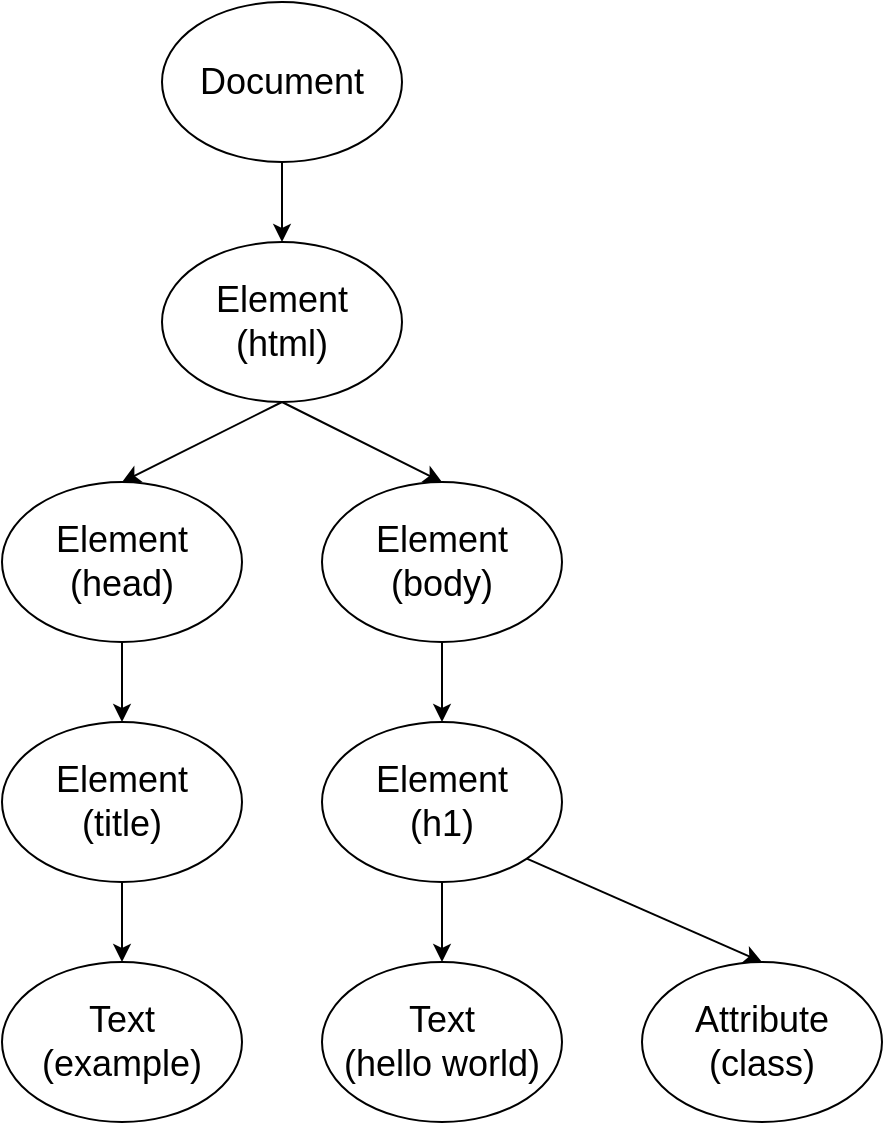 <mxfile version="21.3.7" type="device">
  <diagram name="第1頁" id="umt8CHyOZ_VusQxb9OI4">
    <mxGraphModel dx="866" dy="590" grid="1" gridSize="10" guides="1" tooltips="1" connect="1" arrows="1" fold="1" page="1" pageScale="1" pageWidth="827" pageHeight="1169" math="0" shadow="0">
      <root>
        <mxCell id="0" />
        <mxCell id="1" parent="0" />
        <mxCell id="48n7o6z_aa7ZRxHG1Xjg-1" value="&lt;font style=&quot;font-size: 18px;&quot;&gt;Document&lt;/font&gt;" style="ellipse;whiteSpace=wrap;html=1;" vertex="1" parent="1">
          <mxGeometry x="400" y="40" width="120" height="80" as="geometry" />
        </mxCell>
        <mxCell id="48n7o6z_aa7ZRxHG1Xjg-2" value="&lt;font style=&quot;font-size: 18px;&quot;&gt;Element&lt;br&gt;(html)&lt;br&gt;&lt;/font&gt;" style="ellipse;whiteSpace=wrap;html=1;" vertex="1" parent="1">
          <mxGeometry x="400" y="160" width="120" height="80" as="geometry" />
        </mxCell>
        <mxCell id="48n7o6z_aa7ZRxHG1Xjg-7" value="&lt;span style=&quot;font-size: 18px;&quot;&gt;Text&lt;br&gt;(example)&lt;br&gt;&lt;/span&gt;" style="ellipse;whiteSpace=wrap;html=1;" vertex="1" parent="1">
          <mxGeometry x="320" y="520" width="120" height="80" as="geometry" />
        </mxCell>
        <mxCell id="48n7o6z_aa7ZRxHG1Xjg-9" value="&lt;span style=&quot;font-size: 18px;&quot;&gt;Attribute&lt;br&gt;(class)&lt;br&gt;&lt;/span&gt;" style="ellipse;whiteSpace=wrap;html=1;" vertex="1" parent="1">
          <mxGeometry x="640" y="520" width="120" height="80" as="geometry" />
        </mxCell>
        <mxCell id="48n7o6z_aa7ZRxHG1Xjg-10" value="&lt;font style=&quot;font-size: 18px;&quot;&gt;Element&lt;br&gt;(head)&lt;br&gt;&lt;/font&gt;" style="ellipse;whiteSpace=wrap;html=1;" vertex="1" parent="1">
          <mxGeometry x="320" y="280" width="120" height="80" as="geometry" />
        </mxCell>
        <mxCell id="48n7o6z_aa7ZRxHG1Xjg-11" value="&lt;font style=&quot;font-size: 18px;&quot;&gt;Element&lt;br&gt;(body)&lt;br&gt;&lt;/font&gt;" style="ellipse;whiteSpace=wrap;html=1;" vertex="1" parent="1">
          <mxGeometry x="480" y="280" width="120" height="80" as="geometry" />
        </mxCell>
        <mxCell id="48n7o6z_aa7ZRxHG1Xjg-12" value="&lt;font style=&quot;font-size: 18px;&quot;&gt;Element&lt;br&gt;(title)&lt;br&gt;&lt;/font&gt;" style="ellipse;whiteSpace=wrap;html=1;" vertex="1" parent="1">
          <mxGeometry x="320" y="400" width="120" height="80" as="geometry" />
        </mxCell>
        <mxCell id="48n7o6z_aa7ZRxHG1Xjg-13" value="&lt;font style=&quot;font-size: 18px;&quot;&gt;Element&lt;br&gt;(h1)&lt;br&gt;&lt;/font&gt;" style="ellipse;whiteSpace=wrap;html=1;" vertex="1" parent="1">
          <mxGeometry x="480" y="400" width="120" height="80" as="geometry" />
        </mxCell>
        <mxCell id="48n7o6z_aa7ZRxHG1Xjg-14" value="&lt;span style=&quot;font-size: 18px;&quot;&gt;Text&lt;br&gt;(hello world)&lt;br&gt;&lt;/span&gt;" style="ellipse;whiteSpace=wrap;html=1;" vertex="1" parent="1">
          <mxGeometry x="480" y="520" width="120" height="80" as="geometry" />
        </mxCell>
        <mxCell id="48n7o6z_aa7ZRxHG1Xjg-17" value="" style="endArrow=classic;html=1;rounded=0;exitX=1;exitY=1;exitDx=0;exitDy=0;entryX=0.5;entryY=0;entryDx=0;entryDy=0;" edge="1" parent="1" source="48n7o6z_aa7ZRxHG1Xjg-13" target="48n7o6z_aa7ZRxHG1Xjg-9">
          <mxGeometry width="50" height="50" relative="1" as="geometry">
            <mxPoint x="200" y="230" as="sourcePoint" />
            <mxPoint x="250" y="180" as="targetPoint" />
          </mxGeometry>
        </mxCell>
        <mxCell id="48n7o6z_aa7ZRxHG1Xjg-18" value="" style="endArrow=classic;html=1;rounded=0;exitX=0.5;exitY=1;exitDx=0;exitDy=0;entryX=0.5;entryY=0;entryDx=0;entryDy=0;" edge="1" parent="1" source="48n7o6z_aa7ZRxHG1Xjg-13" target="48n7o6z_aa7ZRxHG1Xjg-14">
          <mxGeometry width="50" height="50" relative="1" as="geometry">
            <mxPoint x="210" y="240" as="sourcePoint" />
            <mxPoint x="260" y="190" as="targetPoint" />
          </mxGeometry>
        </mxCell>
        <mxCell id="48n7o6z_aa7ZRxHG1Xjg-19" value="" style="endArrow=classic;html=1;rounded=0;exitX=0.5;exitY=1;exitDx=0;exitDy=0;entryX=0.5;entryY=0;entryDx=0;entryDy=0;" edge="1" parent="1" source="48n7o6z_aa7ZRxHG1Xjg-12" target="48n7o6z_aa7ZRxHG1Xjg-7">
          <mxGeometry width="50" height="50" relative="1" as="geometry">
            <mxPoint x="220" y="250" as="sourcePoint" />
            <mxPoint x="300" y="510" as="targetPoint" />
          </mxGeometry>
        </mxCell>
        <mxCell id="48n7o6z_aa7ZRxHG1Xjg-20" value="" style="endArrow=classic;html=1;rounded=0;exitX=0.5;exitY=1;exitDx=0;exitDy=0;" edge="1" parent="1" source="48n7o6z_aa7ZRxHG1Xjg-11" target="48n7o6z_aa7ZRxHG1Xjg-13">
          <mxGeometry width="50" height="50" relative="1" as="geometry">
            <mxPoint x="230" y="260" as="sourcePoint" />
            <mxPoint x="280" y="210" as="targetPoint" />
          </mxGeometry>
        </mxCell>
        <mxCell id="48n7o6z_aa7ZRxHG1Xjg-21" value="" style="endArrow=classic;html=1;rounded=0;exitX=0.5;exitY=1;exitDx=0;exitDy=0;" edge="1" parent="1" source="48n7o6z_aa7ZRxHG1Xjg-10" target="48n7o6z_aa7ZRxHG1Xjg-12">
          <mxGeometry width="50" height="50" relative="1" as="geometry">
            <mxPoint x="240" y="270" as="sourcePoint" />
            <mxPoint x="290" y="220" as="targetPoint" />
          </mxGeometry>
        </mxCell>
        <mxCell id="48n7o6z_aa7ZRxHG1Xjg-22" value="" style="endArrow=classic;html=1;rounded=0;exitX=0.5;exitY=1;exitDx=0;exitDy=0;entryX=0.5;entryY=0;entryDx=0;entryDy=0;" edge="1" parent="1" source="48n7o6z_aa7ZRxHG1Xjg-2" target="48n7o6z_aa7ZRxHG1Xjg-11">
          <mxGeometry width="50" height="50" relative="1" as="geometry">
            <mxPoint x="250" y="280" as="sourcePoint" />
            <mxPoint x="300" y="230" as="targetPoint" />
          </mxGeometry>
        </mxCell>
        <mxCell id="48n7o6z_aa7ZRxHG1Xjg-23" value="" style="endArrow=classic;html=1;rounded=0;exitX=0.5;exitY=1;exitDx=0;exitDy=0;entryX=0.5;entryY=0;entryDx=0;entryDy=0;" edge="1" parent="1" source="48n7o6z_aa7ZRxHG1Xjg-2" target="48n7o6z_aa7ZRxHG1Xjg-10">
          <mxGeometry width="50" height="50" relative="1" as="geometry">
            <mxPoint x="260" y="290" as="sourcePoint" />
            <mxPoint x="310" y="240" as="targetPoint" />
          </mxGeometry>
        </mxCell>
        <mxCell id="48n7o6z_aa7ZRxHG1Xjg-24" value="" style="endArrow=classic;html=1;rounded=0;exitX=0.5;exitY=1;exitDx=0;exitDy=0;entryX=0.5;entryY=0;entryDx=0;entryDy=0;" edge="1" parent="1" source="48n7o6z_aa7ZRxHG1Xjg-1" target="48n7o6z_aa7ZRxHG1Xjg-2">
          <mxGeometry width="50" height="50" relative="1" as="geometry">
            <mxPoint x="270" y="300" as="sourcePoint" />
            <mxPoint x="320" y="250" as="targetPoint" />
          </mxGeometry>
        </mxCell>
      </root>
    </mxGraphModel>
  </diagram>
</mxfile>
